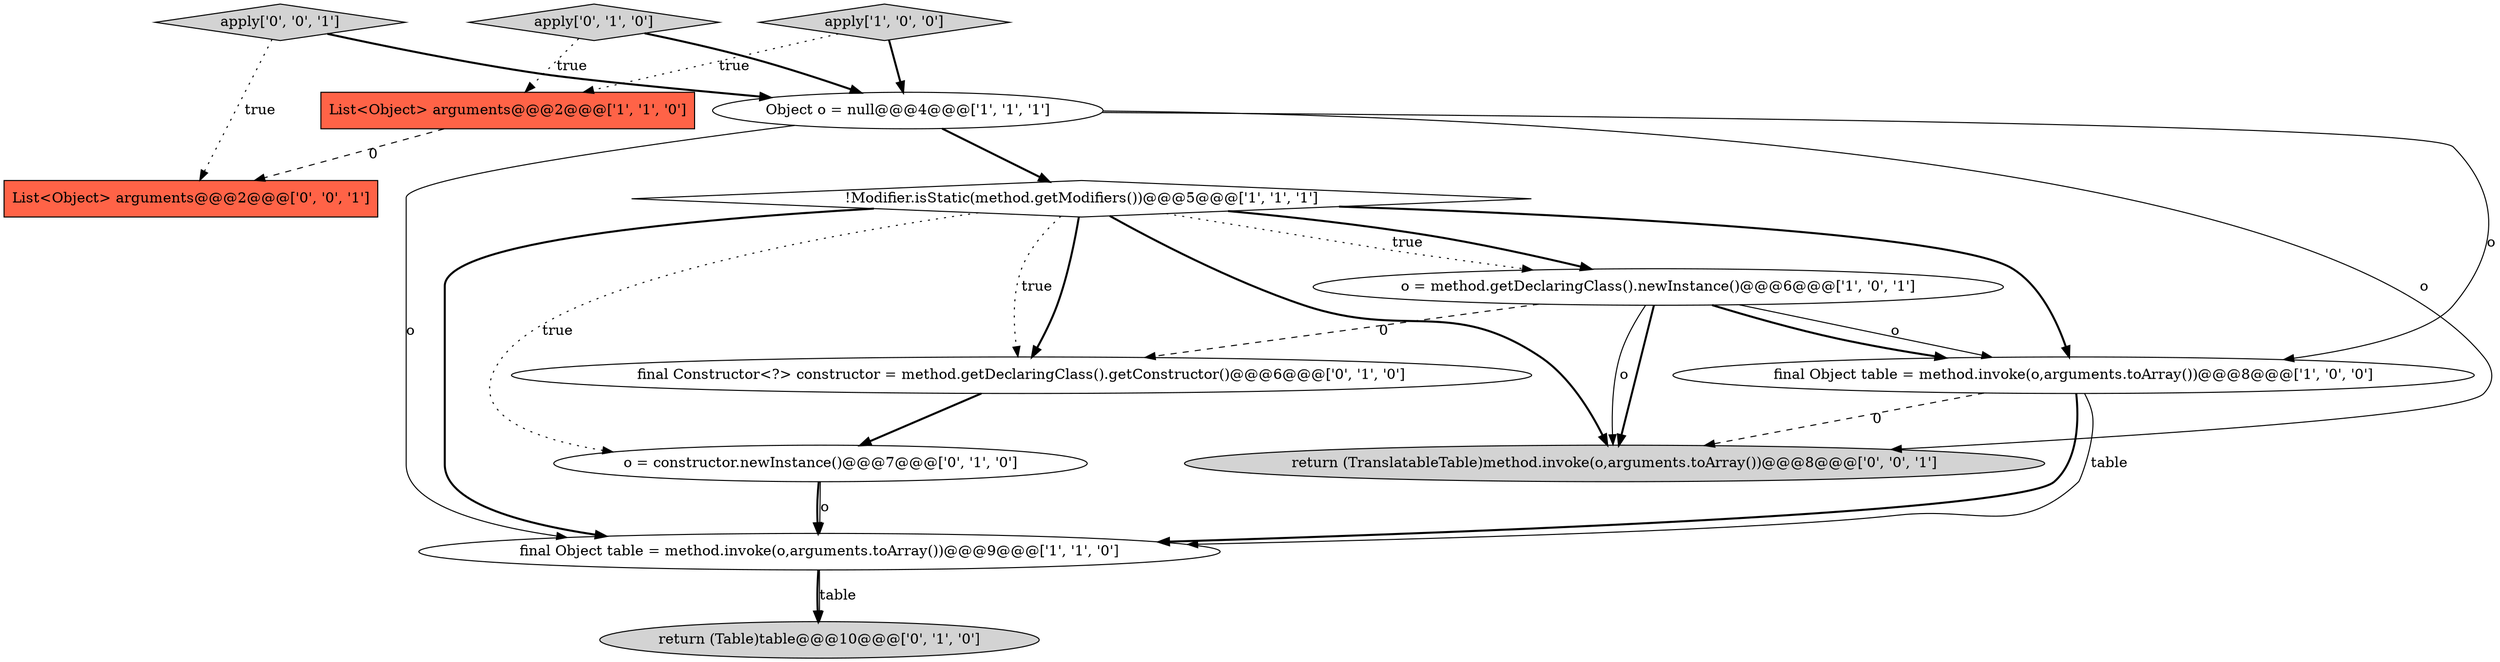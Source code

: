 digraph {
2 [style = filled, label = "!Modifier.isStatic(method.getModifiers())@@@5@@@['1', '1', '1']", fillcolor = white, shape = diamond image = "AAA0AAABBB1BBB"];
13 [style = filled, label = "return (TranslatableTable)method.invoke(o,arguments.toArray())@@@8@@@['0', '0', '1']", fillcolor = lightgray, shape = ellipse image = "AAA0AAABBB3BBB"];
8 [style = filled, label = "return (Table)table@@@10@@@['0', '1', '0']", fillcolor = lightgray, shape = ellipse image = "AAA0AAABBB2BBB"];
9 [style = filled, label = "apply['0', '1', '0']", fillcolor = lightgray, shape = diamond image = "AAA0AAABBB2BBB"];
11 [style = filled, label = "apply['0', '0', '1']", fillcolor = lightgray, shape = diamond image = "AAA0AAABBB3BBB"];
6 [style = filled, label = "final Object table = method.invoke(o,arguments.toArray())@@@9@@@['1', '1', '0']", fillcolor = white, shape = ellipse image = "AAA0AAABBB1BBB"];
3 [style = filled, label = "final Object table = method.invoke(o,arguments.toArray())@@@8@@@['1', '0', '0']", fillcolor = white, shape = ellipse image = "AAA0AAABBB1BBB"];
7 [style = filled, label = "o = constructor.newInstance()@@@7@@@['0', '1', '0']", fillcolor = white, shape = ellipse image = "AAA1AAABBB2BBB"];
12 [style = filled, label = "List<Object> arguments@@@2@@@['0', '0', '1']", fillcolor = tomato, shape = box image = "AAA0AAABBB3BBB"];
0 [style = filled, label = "Object o = null@@@4@@@['1', '1', '1']", fillcolor = white, shape = ellipse image = "AAA0AAABBB1BBB"];
4 [style = filled, label = "apply['1', '0', '0']", fillcolor = lightgray, shape = diamond image = "AAA0AAABBB1BBB"];
1 [style = filled, label = "List<Object> arguments@@@2@@@['1', '1', '0']", fillcolor = tomato, shape = box image = "AAA0AAABBB1BBB"];
10 [style = filled, label = "final Constructor<?> constructor = method.getDeclaringClass().getConstructor()@@@6@@@['0', '1', '0']", fillcolor = white, shape = ellipse image = "AAA1AAABBB2BBB"];
5 [style = filled, label = "o = method.getDeclaringClass().newInstance()@@@6@@@['1', '0', '1']", fillcolor = white, shape = ellipse image = "AAA0AAABBB1BBB"];
11->12 [style = dotted, label="true"];
2->13 [style = bold, label=""];
2->5 [style = bold, label=""];
11->0 [style = bold, label=""];
0->13 [style = solid, label="o"];
2->5 [style = dotted, label="true"];
7->6 [style = bold, label=""];
9->1 [style = dotted, label="true"];
2->10 [style = bold, label=""];
9->0 [style = bold, label=""];
4->1 [style = dotted, label="true"];
3->13 [style = dashed, label="0"];
6->8 [style = bold, label=""];
2->10 [style = dotted, label="true"];
5->13 [style = bold, label=""];
2->3 [style = bold, label=""];
3->6 [style = bold, label=""];
5->13 [style = solid, label="o"];
10->7 [style = bold, label=""];
6->8 [style = solid, label="table"];
0->6 [style = solid, label="o"];
5->3 [style = solid, label="o"];
0->3 [style = solid, label="o"];
3->6 [style = solid, label="table"];
1->12 [style = dashed, label="0"];
2->6 [style = bold, label=""];
5->10 [style = dashed, label="0"];
5->3 [style = bold, label=""];
0->2 [style = bold, label=""];
7->6 [style = solid, label="o"];
4->0 [style = bold, label=""];
2->7 [style = dotted, label="true"];
}
